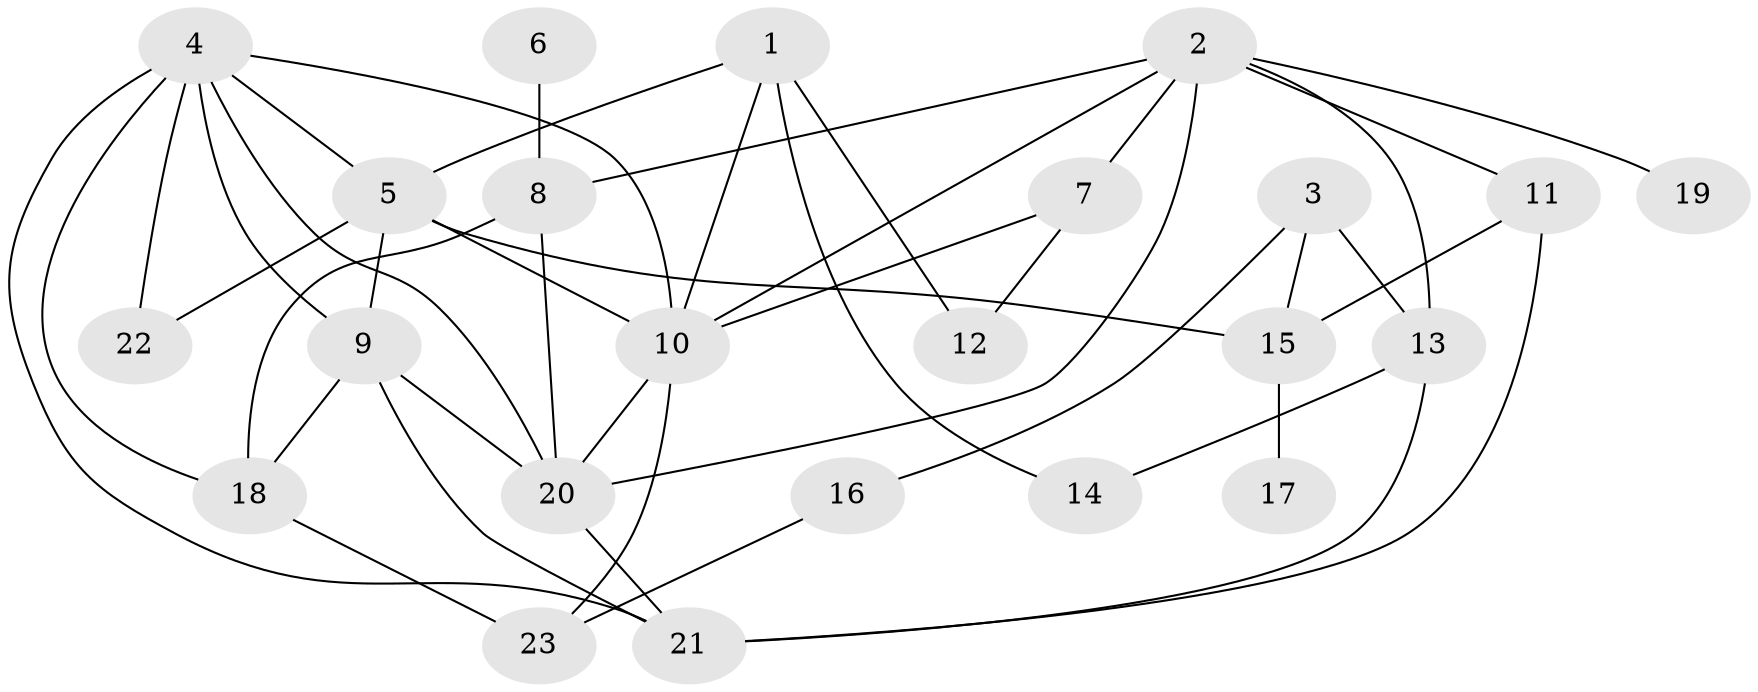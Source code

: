 // original degree distribution, {10: 0.017543859649122806, 7: 0.03508771929824561, 4: 0.12280701754385964, 3: 0.2807017543859649, 2: 0.2982456140350877, 5: 0.03508771929824561, 1: 0.17543859649122806, 6: 0.03508771929824561}
// Generated by graph-tools (version 1.1) at 2025/36/03/04/25 23:36:13]
// undirected, 23 vertices, 43 edges
graph export_dot {
  node [color=gray90,style=filled];
  1;
  2;
  3;
  4;
  5;
  6;
  7;
  8;
  9;
  10;
  11;
  12;
  13;
  14;
  15;
  16;
  17;
  18;
  19;
  20;
  21;
  22;
  23;
  1 -- 5 [weight=1.0];
  1 -- 10 [weight=1.0];
  1 -- 12 [weight=1.0];
  1 -- 14 [weight=1.0];
  2 -- 7 [weight=1.0];
  2 -- 8 [weight=2.0];
  2 -- 10 [weight=1.0];
  2 -- 11 [weight=1.0];
  2 -- 13 [weight=1.0];
  2 -- 19 [weight=2.0];
  2 -- 20 [weight=1.0];
  3 -- 13 [weight=1.0];
  3 -- 15 [weight=1.0];
  3 -- 16 [weight=1.0];
  4 -- 5 [weight=1.0];
  4 -- 9 [weight=1.0];
  4 -- 10 [weight=1.0];
  4 -- 18 [weight=2.0];
  4 -- 20 [weight=2.0];
  4 -- 21 [weight=1.0];
  4 -- 22 [weight=1.0];
  5 -- 9 [weight=1.0];
  5 -- 10 [weight=1.0];
  5 -- 15 [weight=2.0];
  5 -- 22 [weight=1.0];
  6 -- 8 [weight=1.0];
  7 -- 10 [weight=1.0];
  7 -- 12 [weight=1.0];
  8 -- 18 [weight=1.0];
  8 -- 20 [weight=1.0];
  9 -- 18 [weight=1.0];
  9 -- 20 [weight=1.0];
  9 -- 21 [weight=1.0];
  10 -- 20 [weight=1.0];
  10 -- 23 [weight=1.0];
  11 -- 15 [weight=1.0];
  11 -- 21 [weight=1.0];
  13 -- 14 [weight=1.0];
  13 -- 21 [weight=1.0];
  15 -- 17 [weight=1.0];
  16 -- 23 [weight=1.0];
  18 -- 23 [weight=1.0];
  20 -- 21 [weight=1.0];
}
